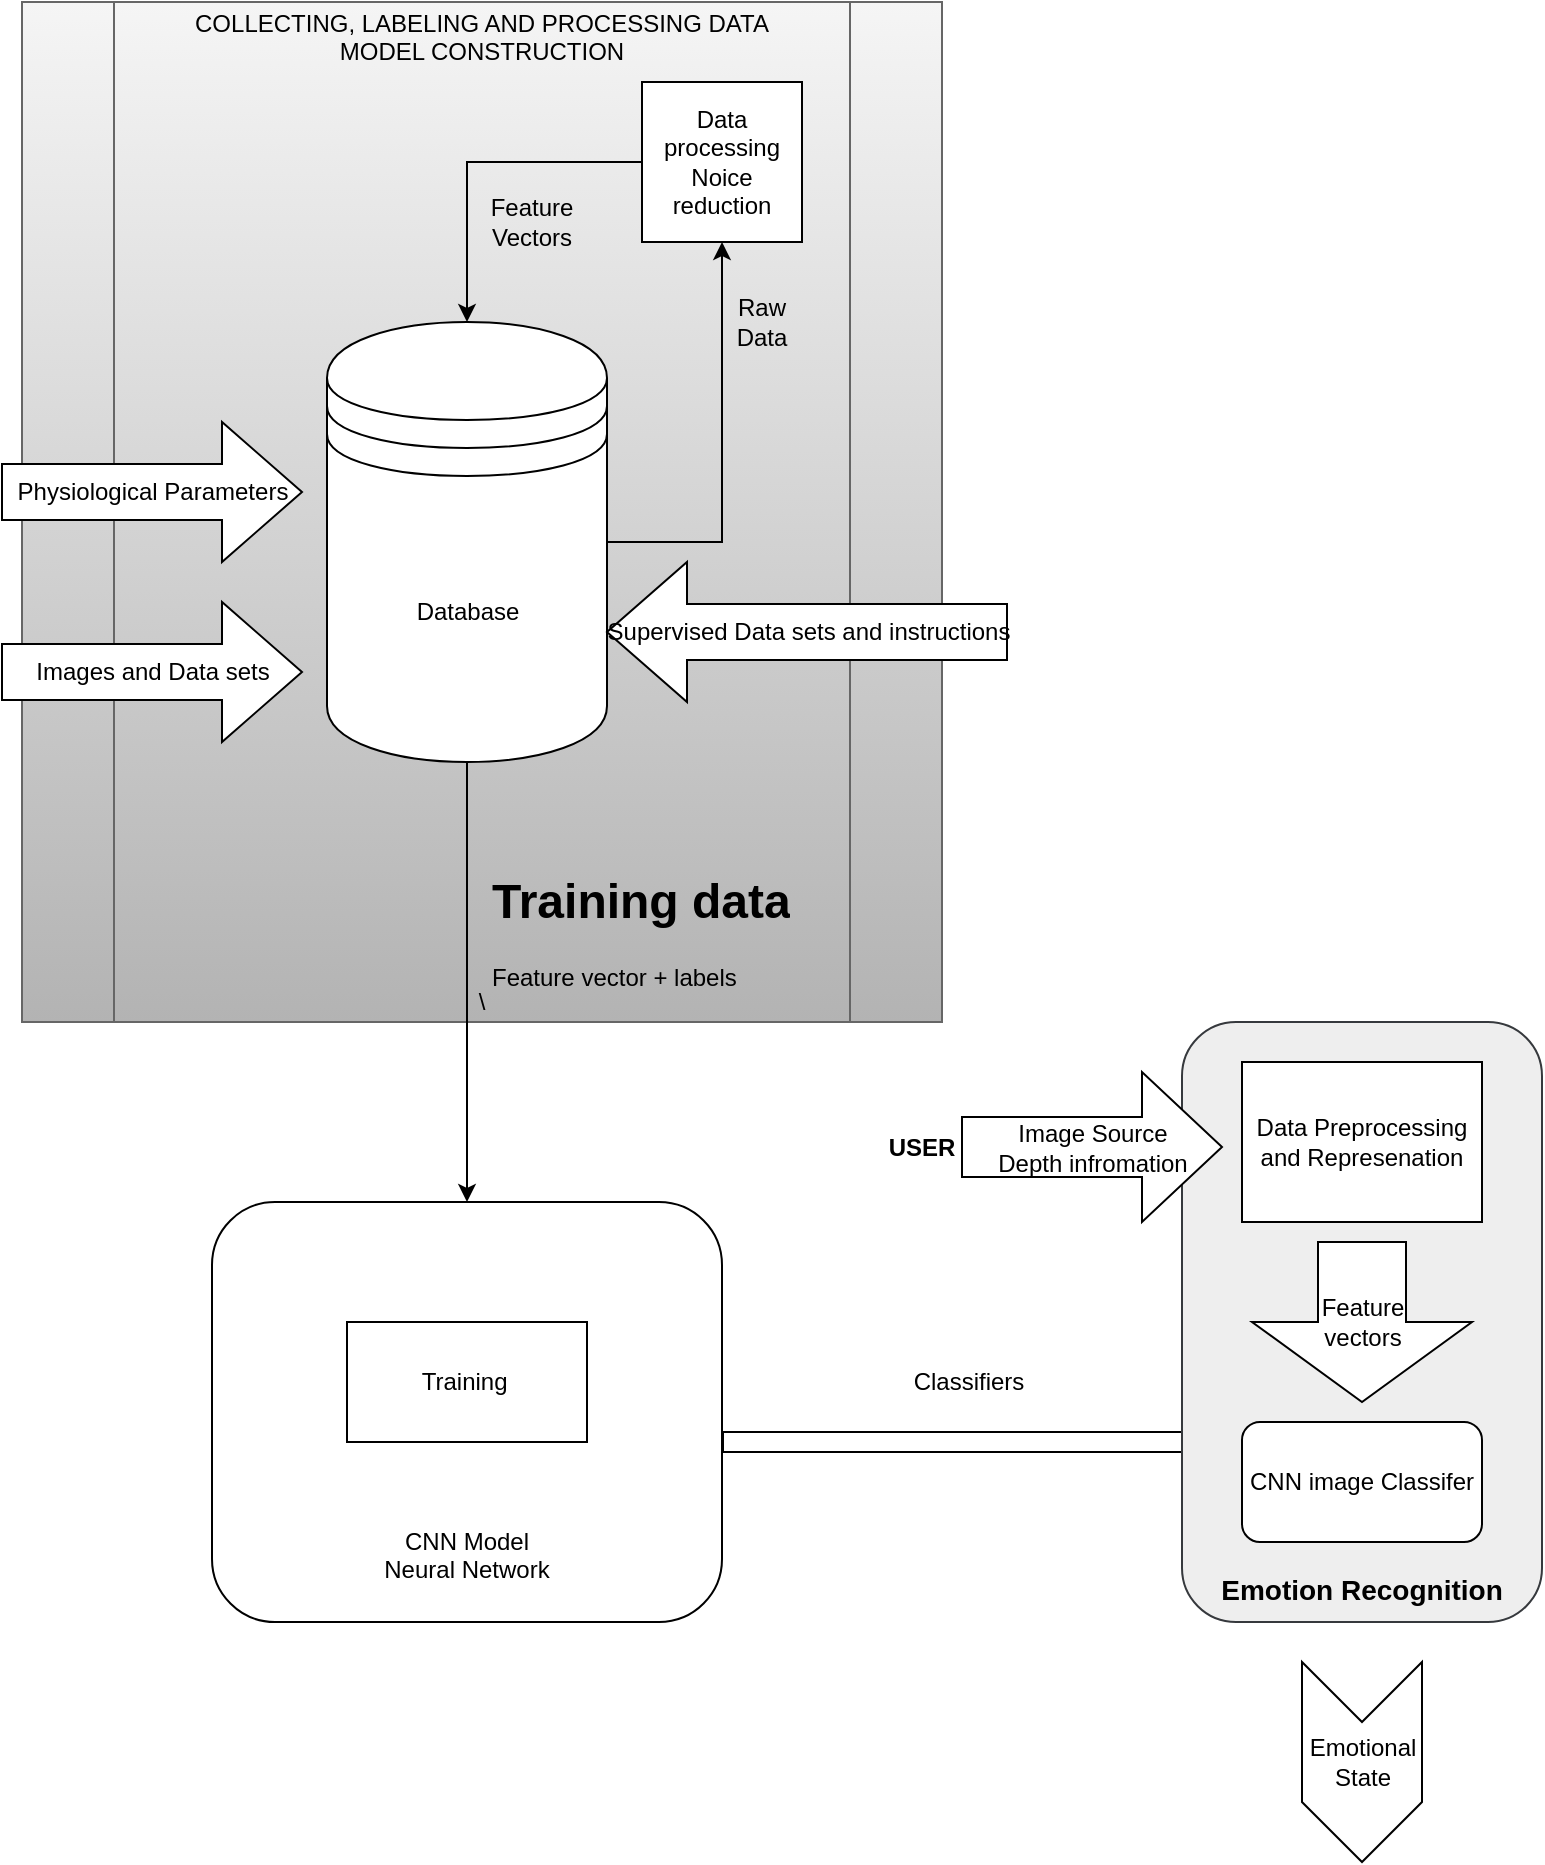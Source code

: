 <mxfile version="13.6.9" type="device"><diagram id="y2ou6MOvmdyYAdsEiLpQ" name="Page-1"><mxGraphModel dx="887" dy="880" grid="1" gridSize="10" guides="1" tooltips="1" connect="1" arrows="1" fold="1" page="1" pageScale="1" pageWidth="850" pageHeight="1100" math="0" shadow="0"><root><mxCell id="0"/><mxCell id="1" parent="0"/><mxCell id="MYqCZFafPZjGr0H5jEaQ-1" value="COLLECTING, LABELING AND PROCESSING DATA&lt;br&gt;MODEL CONSTRUCTION&lt;br&gt;&lt;br&gt;&lt;br&gt;&lt;br&gt;&lt;br&gt;&lt;br&gt;&lt;br&gt;&lt;br&gt;&lt;br&gt;&lt;br&gt;&lt;br&gt;&lt;br&gt;&lt;br&gt;&lt;br&gt;&lt;br&gt;&lt;br&gt;&lt;br&gt;&lt;br&gt;&lt;br&gt;&lt;br&gt;&lt;br&gt;&lt;br&gt;&lt;br&gt;&lt;br&gt;&lt;br&gt;&lt;br&gt;&lt;br&gt;&lt;br&gt;&lt;br&gt;&lt;br&gt;&lt;br&gt;&lt;br&gt;&lt;br&gt;\" style="shape=process;whiteSpace=wrap;html=1;backgroundOutline=1;fillColor=#f5f5f5;strokeColor=#666666;gradientColor=#b3b3b3;" vertex="1" parent="1"><mxGeometry x="60" y="50" width="460" height="510" as="geometry"/></mxCell><mxCell id="MYqCZFafPZjGr0H5jEaQ-8" style="edgeStyle=orthogonalEdgeStyle;rounded=0;orthogonalLoop=1;jettySize=auto;html=1;entryX=0.5;entryY=1;entryDx=0;entryDy=0;" edge="1" parent="1" source="MYqCZFafPZjGr0H5jEaQ-2" target="MYqCZFafPZjGr0H5jEaQ-3"><mxGeometry relative="1" as="geometry"/></mxCell><mxCell id="MYqCZFafPZjGr0H5jEaQ-24" style="edgeStyle=orthogonalEdgeStyle;rounded=0;orthogonalLoop=1;jettySize=auto;html=1;entryX=0.5;entryY=0;entryDx=0;entryDy=0;" edge="1" parent="1" source="MYqCZFafPZjGr0H5jEaQ-2" target="MYqCZFafPZjGr0H5jEaQ-16"><mxGeometry relative="1" as="geometry"/></mxCell><mxCell id="MYqCZFafPZjGr0H5jEaQ-2" value="Database" style="shape=datastore;whiteSpace=wrap;html=1;direction=east;" vertex="1" parent="1"><mxGeometry x="212.5" y="210" width="140" height="220" as="geometry"/></mxCell><mxCell id="MYqCZFafPZjGr0H5jEaQ-6" style="edgeStyle=orthogonalEdgeStyle;rounded=0;orthogonalLoop=1;jettySize=auto;html=1;exitX=0;exitY=0.5;exitDx=0;exitDy=0;entryX=0.5;entryY=0;entryDx=0;entryDy=0;" edge="1" parent="1" source="MYqCZFafPZjGr0H5jEaQ-3" target="MYqCZFafPZjGr0H5jEaQ-2"><mxGeometry relative="1" as="geometry"/></mxCell><mxCell id="MYqCZFafPZjGr0H5jEaQ-3" value="Data processing&lt;br&gt;Noice reduction" style="whiteSpace=wrap;html=1;aspect=fixed;" vertex="1" parent="1"><mxGeometry x="370" y="90" width="80" height="80" as="geometry"/></mxCell><mxCell id="MYqCZFafPZjGr0H5jEaQ-11" value="Physiological Parameters" style="html=1;shadow=0;dashed=0;align=center;verticalAlign=middle;shape=mxgraph.arrows2.arrow;dy=0.6;dx=40;notch=0;" vertex="1" parent="1"><mxGeometry x="50" y="260" width="150" height="70" as="geometry"/></mxCell><mxCell id="MYqCZFafPZjGr0H5jEaQ-12" value="Images and Data sets" style="html=1;shadow=0;dashed=0;align=center;verticalAlign=middle;shape=mxgraph.arrows2.arrow;dy=0.6;dx=40;notch=0;" vertex="1" parent="1"><mxGeometry x="50" y="350" width="150" height="70" as="geometry"/></mxCell><mxCell id="MYqCZFafPZjGr0H5jEaQ-13" value="Raw Data" style="text;html=1;strokeColor=none;fillColor=none;align=center;verticalAlign=middle;whiteSpace=wrap;rounded=0;" vertex="1" parent="1"><mxGeometry x="410" y="200" width="40" height="20" as="geometry"/></mxCell><mxCell id="MYqCZFafPZjGr0H5jEaQ-14" value="Feature Vectors" style="text;html=1;strokeColor=none;fillColor=none;align=center;verticalAlign=middle;whiteSpace=wrap;rounded=0;" vertex="1" parent="1"><mxGeometry x="295" y="150" width="40" height="20" as="geometry"/></mxCell><mxCell id="MYqCZFafPZjGr0H5jEaQ-15" value="Supervised Data sets and instructions" style="html=1;shadow=0;dashed=0;align=center;verticalAlign=middle;shape=mxgraph.arrows2.arrow;dy=0.6;dx=40;flipH=1;notch=0;" vertex="1" parent="1"><mxGeometry x="352.5" y="330" width="200" height="70" as="geometry"/></mxCell><mxCell id="MYqCZFafPZjGr0H5jEaQ-37" style="edgeStyle=orthogonalEdgeStyle;rounded=0;orthogonalLoop=1;jettySize=auto;html=1;jumpStyle=none;shape=flexArrow;" edge="1" parent="1" source="MYqCZFafPZjGr0H5jEaQ-16" target="MYqCZFafPZjGr0H5jEaQ-36"><mxGeometry relative="1" as="geometry"><Array as="points"><mxPoint x="610" y="770"/><mxPoint x="610" y="770"/></Array></mxGeometry></mxCell><mxCell id="MYqCZFafPZjGr0H5jEaQ-16" value="&lt;br&gt;&lt;br&gt;&lt;br&gt;&lt;br&gt;&lt;br&gt;&lt;br&gt;&lt;br&gt;&lt;br&gt;&lt;br&gt;&lt;br&gt;CNN Model&lt;br&gt;Neural Network" style="rounded=1;whiteSpace=wrap;html=1;" vertex="1" parent="1"><mxGeometry x="155" y="650" width="255" height="210" as="geometry"/></mxCell><mxCell id="MYqCZFafPZjGr0H5jEaQ-18" value="Training&amp;nbsp;" style="rounded=0;whiteSpace=wrap;html=1;" vertex="1" parent="1"><mxGeometry x="222.5" y="710" width="120" height="60" as="geometry"/></mxCell><mxCell id="MYqCZFafPZjGr0H5jEaQ-28" value="&lt;h1&gt;Training data&lt;/h1&gt;&lt;div&gt;Feature vector + labels&lt;/div&gt;" style="text;html=1;strokeColor=none;fillColor=none;spacing=5;spacingTop=-20;whiteSpace=wrap;overflow=hidden;rounded=0;" vertex="1" parent="1"><mxGeometry x="290" y="480" width="180" height="90" as="geometry"/></mxCell><mxCell id="MYqCZFafPZjGr0H5jEaQ-29" value="&lt;b style=&quot;font-size: 14px&quot;&gt;&lt;br&gt;&lt;br&gt;&lt;br&gt;&lt;br&gt;&lt;br&gt;&lt;br&gt;&lt;br&gt;&lt;br&gt;&lt;br&gt;&lt;br&gt;&lt;br&gt;&lt;br&gt;&lt;br&gt;&lt;br&gt;&lt;br&gt;&lt;br&gt;Emotion Recognition&lt;/b&gt;" style="rounded=1;whiteSpace=wrap;html=1;fillColor=#eeeeee;strokeColor=#36393d;" vertex="1" parent="1"><mxGeometry x="640" y="560" width="180" height="300" as="geometry"/></mxCell><mxCell id="MYqCZFafPZjGr0H5jEaQ-31" value="Data Preprocessing and Represenation" style="rounded=0;whiteSpace=wrap;html=1;" vertex="1" parent="1"><mxGeometry x="670" y="580" width="120" height="80" as="geometry"/></mxCell><mxCell id="MYqCZFafPZjGr0H5jEaQ-32" value="Image Source&lt;br&gt;Depth infromation" style="html=1;shadow=0;dashed=0;align=center;verticalAlign=middle;shape=mxgraph.arrows2.arrow;dy=0.6;dx=40;notch=0;" vertex="1" parent="1"><mxGeometry x="530" y="585" width="130" height="75" as="geometry"/></mxCell><mxCell id="MYqCZFafPZjGr0H5jEaQ-34" value="&lt;b&gt;USER&lt;/b&gt;" style="text;html=1;strokeColor=none;fillColor=none;align=center;verticalAlign=middle;whiteSpace=wrap;rounded=0;" vertex="1" parent="1"><mxGeometry x="490" y="612.5" width="40" height="20" as="geometry"/></mxCell><mxCell id="MYqCZFafPZjGr0H5jEaQ-35" value="Feature&lt;br&gt;vectors" style="html=1;shadow=0;dashed=0;align=center;verticalAlign=middle;shape=mxgraph.arrows2.arrow;dy=0.6;dx=40;direction=south;notch=0;" vertex="1" parent="1"><mxGeometry x="675" y="670" width="110" height="80" as="geometry"/></mxCell><mxCell id="MYqCZFafPZjGr0H5jEaQ-36" value="CNN image Classifer" style="rounded=1;whiteSpace=wrap;html=1;" vertex="1" parent="1"><mxGeometry x="670" y="760" width="120" height="60" as="geometry"/></mxCell><mxCell id="MYqCZFafPZjGr0H5jEaQ-40" value="Classifiers" style="text;html=1;align=center;verticalAlign=middle;resizable=0;points=[];autosize=1;" vertex="1" parent="1"><mxGeometry x="497.5" y="730" width="70" height="20" as="geometry"/></mxCell><mxCell id="MYqCZFafPZjGr0H5jEaQ-42" value="Emotional&lt;br&gt;State" style="html=1;shadow=0;dashed=0;align=center;verticalAlign=middle;shape=mxgraph.arrows2.arrow;dy=0;dx=30;notch=30;direction=south;" vertex="1" parent="1"><mxGeometry x="700" y="880" width="60" height="100" as="geometry"/></mxCell></root></mxGraphModel></diagram></mxfile>
